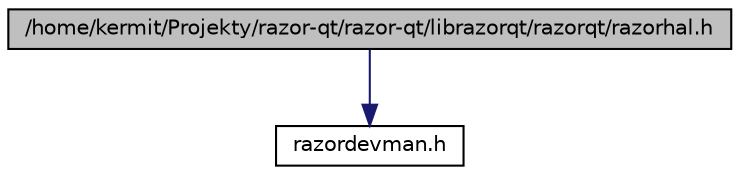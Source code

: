 digraph G
{
  edge [fontname="Helvetica",fontsize="10",labelfontname="Helvetica",labelfontsize="10"];
  node [fontname="Helvetica",fontsize="10",shape=record];
  Node1 [label="/home/kermit/Projekty/razor-qt/razor-qt/librazorqt/razorqt/razorhal.h",height=0.2,width=0.4,color="black", fillcolor="grey75", style="filled" fontcolor="black"];
  Node1 -> Node2 [color="midnightblue",fontsize="10",style="solid",fontname="Helvetica"];
  Node2 [label="razordevman.h",height=0.2,width=0.4,color="black", fillcolor="white", style="filled",URL="$razordevman_8h_source.html"];
}
